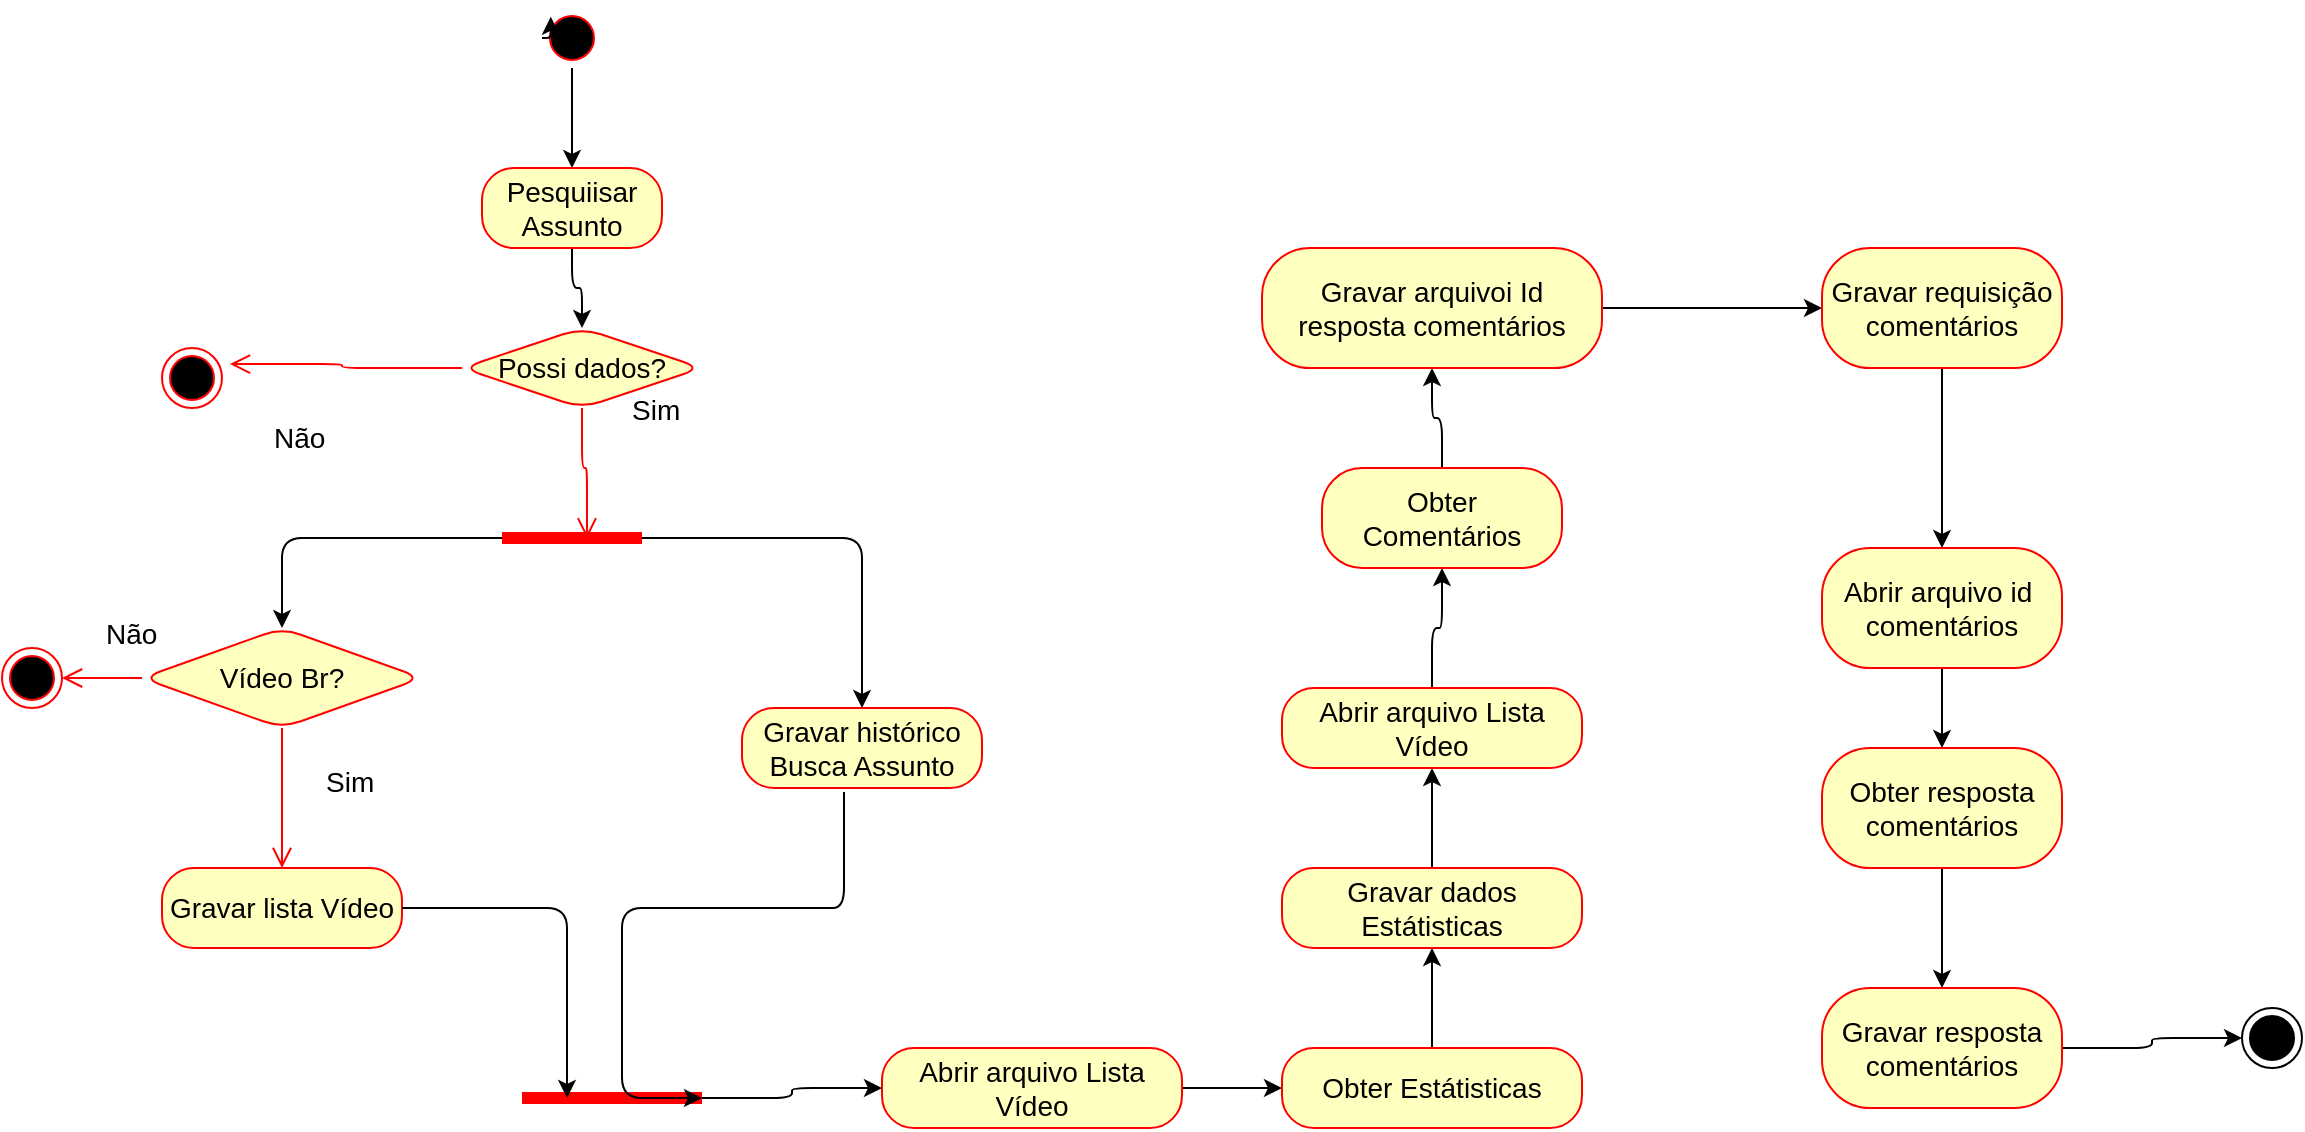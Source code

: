 <mxfile version="23.1.5" type="device">
  <diagram name="Page-1" id="e7e014a7-5840-1c2e-5031-d8a46d1fe8dd">
    <mxGraphModel dx="2603" dy="835" grid="1" gridSize="10" guides="1" tooltips="1" connect="1" arrows="1" fold="1" page="1" pageScale="1" pageWidth="1169" pageHeight="826" background="none" math="0" shadow="0">
      <root>
        <mxCell id="0" />
        <mxCell id="1" parent="0" />
        <mxCell id="3H6qdyT3JAG9_fp3Z6Za-46" style="edgeStyle=orthogonalEdgeStyle;rounded=1;orthogonalLoop=1;jettySize=auto;html=1;fontSize=14;" edge="1" parent="1" source="3H6qdyT3JAG9_fp3Z6Za-42" target="3H6qdyT3JAG9_fp3Z6Za-44">
          <mxGeometry relative="1" as="geometry" />
        </mxCell>
        <mxCell id="3H6qdyT3JAG9_fp3Z6Za-42" value="" style="ellipse;html=1;shape=startState;fillColor=#000000;strokeColor=#ff0000;fontSize=14;rounded=1;" vertex="1" parent="1">
          <mxGeometry x="-250" y="30" width="30" height="30" as="geometry" />
        </mxCell>
        <mxCell id="3H6qdyT3JAG9_fp3Z6Za-97" value="" style="edgeStyle=orthogonalEdgeStyle;rounded=1;orthogonalLoop=1;jettySize=auto;html=1;fontSize=14;" edge="1" parent="1" source="3H6qdyT3JAG9_fp3Z6Za-44" target="3H6qdyT3JAG9_fp3Z6Za-94">
          <mxGeometry relative="1" as="geometry" />
        </mxCell>
        <mxCell id="3H6qdyT3JAG9_fp3Z6Za-44" value="Pesquiisar Assunto" style="rounded=1;whiteSpace=wrap;html=1;arcSize=40;fontColor=#000000;fillColor=#ffffc0;strokeColor=#ff0000;fontSize=14;" vertex="1" parent="1">
          <mxGeometry x="-280" y="110" width="90" height="40" as="geometry" />
        </mxCell>
        <mxCell id="3H6qdyT3JAG9_fp3Z6Za-48" value="Vídeo Br?" style="rhombus;whiteSpace=wrap;html=1;fontColor=#000000;fillColor=#ffffc0;strokeColor=#ff0000;fontSize=14;rounded=1;" vertex="1" parent="1">
          <mxGeometry x="-450" y="340" width="140" height="50" as="geometry" />
        </mxCell>
        <mxCell id="3H6qdyT3JAG9_fp3Z6Za-49" value="Não" style="edgeStyle=orthogonalEdgeStyle;html=1;align=left;verticalAlign=bottom;endArrow=open;endSize=8;strokeColor=#ff0000;rounded=1;fontSize=14;" edge="1" source="3H6qdyT3JAG9_fp3Z6Za-48" parent="1" target="3H6qdyT3JAG9_fp3Z6Za-57">
          <mxGeometry x="-1" y="-97" relative="1" as="geometry">
            <mxPoint x="137.5" y="210" as="targetPoint" />
            <mxPoint x="7" y="-36" as="offset" />
          </mxGeometry>
        </mxCell>
        <mxCell id="3H6qdyT3JAG9_fp3Z6Za-50" value="Sim" style="edgeStyle=orthogonalEdgeStyle;html=1;align=left;verticalAlign=top;endArrow=open;endSize=8;strokeColor=#ff0000;rounded=1;fontSize=14;" edge="1" source="3H6qdyT3JAG9_fp3Z6Za-48" parent="1" target="3H6qdyT3JAG9_fp3Z6Za-56">
          <mxGeometry x="-1" y="97" relative="1" as="geometry">
            <mxPoint x="-429.38" y="574.5" as="targetPoint" />
            <mxPoint x="90" y="-60" as="offset" />
          </mxGeometry>
        </mxCell>
        <mxCell id="3H6qdyT3JAG9_fp3Z6Za-53" value="Gravar histórico Busca Assunto" style="rounded=1;whiteSpace=wrap;html=1;arcSize=40;fontColor=#000000;fillColor=#ffffc0;strokeColor=#ff0000;fontSize=14;" vertex="1" parent="1">
          <mxGeometry x="-150" y="380" width="120" height="40" as="geometry" />
        </mxCell>
        <mxCell id="3H6qdyT3JAG9_fp3Z6Za-56" value="" style="ellipse;html=1;shape=endState;fillColor=#000000;strokeColor=#ff0000;fontSize=14;rounded=1;" vertex="1" parent="1">
          <mxGeometry x="-520" y="350" width="30" height="30" as="geometry" />
        </mxCell>
        <mxCell id="3H6qdyT3JAG9_fp3Z6Za-57" value="Gravar lista Vídeo" style="rounded=1;whiteSpace=wrap;html=1;arcSize=40;fontColor=#000000;fillColor=#ffffc0;strokeColor=#ff0000;fontSize=14;" vertex="1" parent="1">
          <mxGeometry x="-440" y="460" width="120" height="40" as="geometry" />
        </mxCell>
        <mxCell id="3H6qdyT3JAG9_fp3Z6Za-58" style="edgeStyle=orthogonalEdgeStyle;rounded=1;orthogonalLoop=1;jettySize=auto;html=1;exitX=0;exitY=0.5;exitDx=0;exitDy=0;entryX=0;entryY=0;entryDx=0;entryDy=0;fontSize=14;" edge="1" parent="1" source="3H6qdyT3JAG9_fp3Z6Za-42" target="3H6qdyT3JAG9_fp3Z6Za-42">
          <mxGeometry relative="1" as="geometry" />
        </mxCell>
        <mxCell id="3H6qdyT3JAG9_fp3Z6Za-128" style="edgeStyle=orthogonalEdgeStyle;rounded=1;orthogonalLoop=1;jettySize=auto;html=1;fontSize=14;" edge="1" parent="1" source="3H6qdyT3JAG9_fp3Z6Za-65" target="3H6qdyT3JAG9_fp3Z6Za-91">
          <mxGeometry relative="1" as="geometry" />
        </mxCell>
        <mxCell id="3H6qdyT3JAG9_fp3Z6Za-65" value="Abrir arquivo Lista Vídeo" style="rounded=1;whiteSpace=wrap;html=1;arcSize=40;fontColor=#000000;fillColor=#ffffc0;strokeColor=#ff0000;fontSize=14;" vertex="1" parent="1">
          <mxGeometry x="-80" y="550" width="150" height="40" as="geometry" />
        </mxCell>
        <mxCell id="3H6qdyT3JAG9_fp3Z6Za-127" value="" style="edgeStyle=orthogonalEdgeStyle;rounded=1;orthogonalLoop=1;jettySize=auto;html=1;fontSize=14;" edge="1" parent="1" source="3H6qdyT3JAG9_fp3Z6Za-72" target="3H6qdyT3JAG9_fp3Z6Za-65">
          <mxGeometry relative="1" as="geometry" />
        </mxCell>
        <mxCell id="3H6qdyT3JAG9_fp3Z6Za-72" value="" style="shape=line;html=1;strokeWidth=6;strokeColor=#ff0000;rotation=0;fontSize=14;rounded=1;" vertex="1" parent="1">
          <mxGeometry x="-260" y="570" width="90" height="10" as="geometry" />
        </mxCell>
        <mxCell id="3H6qdyT3JAG9_fp3Z6Za-119" style="edgeStyle=orthogonalEdgeStyle;rounded=1;orthogonalLoop=1;jettySize=auto;html=1;entryX=0.5;entryY=0;entryDx=0;entryDy=0;fontSize=14;" edge="1" parent="1" source="3H6qdyT3JAG9_fp3Z6Za-85" target="3H6qdyT3JAG9_fp3Z6Za-48">
          <mxGeometry relative="1" as="geometry" />
        </mxCell>
        <mxCell id="3H6qdyT3JAG9_fp3Z6Za-120" style="edgeStyle=orthogonalEdgeStyle;rounded=1;orthogonalLoop=1;jettySize=auto;html=1;exitX=0.75;exitY=0.5;exitDx=0;exitDy=0;exitPerimeter=0;fontSize=14;" edge="1" parent="1" source="3H6qdyT3JAG9_fp3Z6Za-85" target="3H6qdyT3JAG9_fp3Z6Za-53">
          <mxGeometry relative="1" as="geometry" />
        </mxCell>
        <mxCell id="3H6qdyT3JAG9_fp3Z6Za-85" value="" style="shape=line;html=1;strokeWidth=6;strokeColor=#ff0000;rotation=0;fontSize=14;rounded=1;" vertex="1" parent="1">
          <mxGeometry x="-270" y="290" width="70" height="10" as="geometry" />
        </mxCell>
        <mxCell id="3H6qdyT3JAG9_fp3Z6Za-129" style="edgeStyle=orthogonalEdgeStyle;rounded=1;orthogonalLoop=1;jettySize=auto;html=1;fontSize=14;" edge="1" parent="1" source="3H6qdyT3JAG9_fp3Z6Za-91" target="3H6qdyT3JAG9_fp3Z6Za-101">
          <mxGeometry relative="1" as="geometry" />
        </mxCell>
        <mxCell id="3H6qdyT3JAG9_fp3Z6Za-91" value="Obter Estátisticas" style="rounded=1;whiteSpace=wrap;html=1;arcSize=40;fontColor=#000000;fillColor=#ffffc0;strokeColor=#ff0000;fontSize=14;" vertex="1" parent="1">
          <mxGeometry x="120" y="550" width="150" height="40" as="geometry" />
        </mxCell>
        <mxCell id="3H6qdyT3JAG9_fp3Z6Za-94" value="Possi dados?" style="rhombus;whiteSpace=wrap;html=1;fontColor=#000000;fillColor=#ffffc0;strokeColor=#ff0000;fontSize=14;rounded=1;" vertex="1" parent="1">
          <mxGeometry x="-290" y="190" width="120" height="40" as="geometry" />
        </mxCell>
        <mxCell id="3H6qdyT3JAG9_fp3Z6Za-95" value="Sim" style="edgeStyle=orthogonalEdgeStyle;html=1;align=left;verticalAlign=bottom;endArrow=open;endSize=8;strokeColor=#ff0000;rounded=1;entryX=0.607;entryY=0.519;entryDx=0;entryDy=0;entryPerimeter=0;fontSize=14;" edge="1" source="3H6qdyT3JAG9_fp3Z6Za-94" parent="1" target="3H6qdyT3JAG9_fp3Z6Za-85">
          <mxGeometry x="-0.646" y="23" relative="1" as="geometry">
            <mxPoint x="170" y="240" as="targetPoint" />
            <mxPoint as="offset" />
          </mxGeometry>
        </mxCell>
        <mxCell id="3H6qdyT3JAG9_fp3Z6Za-96" value="Não" style="edgeStyle=orthogonalEdgeStyle;html=1;align=left;verticalAlign=top;endArrow=open;endSize=8;strokeColor=#ff0000;rounded=1;entryX=1.133;entryY=0.267;entryDx=0;entryDy=0;entryPerimeter=0;fontSize=14;" edge="1" source="3H6qdyT3JAG9_fp3Z6Za-94" parent="1" target="3H6qdyT3JAG9_fp3Z6Za-98">
          <mxGeometry x="0.67" y="22" relative="1" as="geometry">
            <mxPoint x="-215" y="310" as="targetPoint" />
            <mxPoint as="offset" />
          </mxGeometry>
        </mxCell>
        <mxCell id="3H6qdyT3JAG9_fp3Z6Za-98" value="" style="ellipse;html=1;shape=endState;fillColor=#000000;strokeColor=#ff0000;fontSize=14;rounded=1;" vertex="1" parent="1">
          <mxGeometry x="-440" y="200" width="30" height="30" as="geometry" />
        </mxCell>
        <mxCell id="3H6qdyT3JAG9_fp3Z6Za-130" value="" style="edgeStyle=orthogonalEdgeStyle;rounded=1;orthogonalLoop=1;jettySize=auto;html=1;fontSize=14;" edge="1" parent="1" source="3H6qdyT3JAG9_fp3Z6Za-101" target="3H6qdyT3JAG9_fp3Z6Za-103">
          <mxGeometry relative="1" as="geometry" />
        </mxCell>
        <mxCell id="3H6qdyT3JAG9_fp3Z6Za-101" value="Gravar dados Estátisticas" style="rounded=1;whiteSpace=wrap;html=1;arcSize=40;fontColor=#000000;fillColor=#ffffc0;strokeColor=#ff0000;fontSize=14;" vertex="1" parent="1">
          <mxGeometry x="120" y="460" width="150" height="40" as="geometry" />
        </mxCell>
        <mxCell id="3H6qdyT3JAG9_fp3Z6Za-105" value="" style="edgeStyle=orthogonalEdgeStyle;rounded=1;orthogonalLoop=1;jettySize=auto;html=1;fontSize=14;" edge="1" parent="1" source="3H6qdyT3JAG9_fp3Z6Za-103" target="3H6qdyT3JAG9_fp3Z6Za-104">
          <mxGeometry relative="1" as="geometry" />
        </mxCell>
        <mxCell id="3H6qdyT3JAG9_fp3Z6Za-103" value="Abrir arquivo Lista Vídeo" style="rounded=1;whiteSpace=wrap;html=1;arcSize=40;fontColor=#000000;fillColor=#ffffc0;strokeColor=#ff0000;fontSize=14;" vertex="1" parent="1">
          <mxGeometry x="120" y="370" width="150" height="40" as="geometry" />
        </mxCell>
        <mxCell id="3H6qdyT3JAG9_fp3Z6Za-109" value="" style="edgeStyle=orthogonalEdgeStyle;rounded=1;orthogonalLoop=1;jettySize=auto;html=1;fontSize=14;" edge="1" parent="1" source="3H6qdyT3JAG9_fp3Z6Za-104" target="3H6qdyT3JAG9_fp3Z6Za-108">
          <mxGeometry relative="1" as="geometry">
            <mxPoint x="402.5" y="230" as="targetPoint" />
          </mxGeometry>
        </mxCell>
        <mxCell id="3H6qdyT3JAG9_fp3Z6Za-104" value="Obter Comentários" style="whiteSpace=wrap;html=1;fillColor=#ffffc0;strokeColor=#ff0000;fontColor=#000000;rounded=1;arcSize=40;fontSize=14;" vertex="1" parent="1">
          <mxGeometry x="140" y="260" width="120" height="50" as="geometry" />
        </mxCell>
        <mxCell id="3H6qdyT3JAG9_fp3Z6Za-132" value="" style="edgeStyle=orthogonalEdgeStyle;rounded=1;orthogonalLoop=1;jettySize=auto;html=1;fontSize=14;" edge="1" parent="1" source="3H6qdyT3JAG9_fp3Z6Za-108" target="3H6qdyT3JAG9_fp3Z6Za-131">
          <mxGeometry relative="1" as="geometry" />
        </mxCell>
        <mxCell id="3H6qdyT3JAG9_fp3Z6Za-108" value="Gravar arquivoi Id resposta comentários" style="rounded=1;whiteSpace=wrap;html=1;fillColor=#ffffc0;strokeColor=#ff0000;fontColor=#000000;arcSize=40;fontSize=14;" vertex="1" parent="1">
          <mxGeometry x="110" y="150" width="170" height="60" as="geometry" />
        </mxCell>
        <mxCell id="3H6qdyT3JAG9_fp3Z6Za-123" style="edgeStyle=orthogonalEdgeStyle;rounded=1;orthogonalLoop=1;jettySize=auto;html=1;entryX=0.25;entryY=0.5;entryDx=0;entryDy=0;entryPerimeter=0;fontSize=14;" edge="1" parent="1" source="3H6qdyT3JAG9_fp3Z6Za-57" target="3H6qdyT3JAG9_fp3Z6Za-72">
          <mxGeometry relative="1" as="geometry" />
        </mxCell>
        <mxCell id="3H6qdyT3JAG9_fp3Z6Za-125" style="edgeStyle=orthogonalEdgeStyle;rounded=1;orthogonalLoop=1;jettySize=auto;html=1;entryX=1;entryY=0.5;entryDx=0;entryDy=0;entryPerimeter=0;exitX=0.425;exitY=1.05;exitDx=0;exitDy=0;exitPerimeter=0;fontSize=14;" edge="1" parent="1" source="3H6qdyT3JAG9_fp3Z6Za-53" target="3H6qdyT3JAG9_fp3Z6Za-72">
          <mxGeometry relative="1" as="geometry">
            <Array as="points">
              <mxPoint x="-110" y="480" />
              <mxPoint x="-210" y="480" />
              <mxPoint x="-210" y="550" />
            </Array>
          </mxGeometry>
        </mxCell>
        <mxCell id="3H6qdyT3JAG9_fp3Z6Za-134" value="" style="edgeStyle=orthogonalEdgeStyle;rounded=1;orthogonalLoop=1;jettySize=auto;html=1;fontSize=14;" edge="1" parent="1" source="3H6qdyT3JAG9_fp3Z6Za-131" target="3H6qdyT3JAG9_fp3Z6Za-133">
          <mxGeometry relative="1" as="geometry" />
        </mxCell>
        <mxCell id="3H6qdyT3JAG9_fp3Z6Za-131" value="Gravar requisição comentários" style="rounded=1;whiteSpace=wrap;html=1;fillColor=#ffffc0;strokeColor=#ff0000;fontColor=#000000;arcSize=40;fontSize=14;" vertex="1" parent="1">
          <mxGeometry x="390" y="150" width="120" height="60" as="geometry" />
        </mxCell>
        <mxCell id="3H6qdyT3JAG9_fp3Z6Za-136" style="edgeStyle=orthogonalEdgeStyle;rounded=1;orthogonalLoop=1;jettySize=auto;html=1;fontSize=14;" edge="1" parent="1" source="3H6qdyT3JAG9_fp3Z6Za-133" target="3H6qdyT3JAG9_fp3Z6Za-135">
          <mxGeometry relative="1" as="geometry" />
        </mxCell>
        <mxCell id="3H6qdyT3JAG9_fp3Z6Za-133" value="Abrir arquivo id&amp;nbsp; comentários" style="rounded=1;whiteSpace=wrap;html=1;fillColor=#ffffc0;strokeColor=#ff0000;fontColor=#000000;arcSize=40;fontSize=14;" vertex="1" parent="1">
          <mxGeometry x="390" y="300" width="120" height="60" as="geometry" />
        </mxCell>
        <mxCell id="3H6qdyT3JAG9_fp3Z6Za-138" style="edgeStyle=orthogonalEdgeStyle;rounded=1;orthogonalLoop=1;jettySize=auto;html=1;fontSize=14;" edge="1" parent="1" source="3H6qdyT3JAG9_fp3Z6Za-135" target="3H6qdyT3JAG9_fp3Z6Za-137">
          <mxGeometry relative="1" as="geometry" />
        </mxCell>
        <mxCell id="3H6qdyT3JAG9_fp3Z6Za-135" value="Obter resposta comentários" style="rounded=1;whiteSpace=wrap;html=1;fillColor=#ffffc0;strokeColor=#ff0000;fontColor=#000000;arcSize=40;fontSize=14;" vertex="1" parent="1">
          <mxGeometry x="390" y="400" width="120" height="60" as="geometry" />
        </mxCell>
        <mxCell id="3H6qdyT3JAG9_fp3Z6Za-140" style="edgeStyle=orthogonalEdgeStyle;rounded=1;orthogonalLoop=1;jettySize=auto;html=1;" edge="1" parent="1" source="3H6qdyT3JAG9_fp3Z6Za-137" target="3H6qdyT3JAG9_fp3Z6Za-141">
          <mxGeometry relative="1" as="geometry">
            <mxPoint x="630" y="545" as="targetPoint" />
          </mxGeometry>
        </mxCell>
        <mxCell id="3H6qdyT3JAG9_fp3Z6Za-137" value="Gravar resposta comentários" style="rounded=1;whiteSpace=wrap;html=1;fillColor=#ffffc0;strokeColor=#ff0000;fontColor=#000000;arcSize=40;fontSize=14;" vertex="1" parent="1">
          <mxGeometry x="390" y="520" width="120" height="60" as="geometry" />
        </mxCell>
        <mxCell id="3H6qdyT3JAG9_fp3Z6Za-141" value="" style="ellipse;html=1;shape=endState;fillColor=strokeColor;rounded=1;" vertex="1" parent="1">
          <mxGeometry x="600" y="530" width="30" height="30" as="geometry" />
        </mxCell>
      </root>
    </mxGraphModel>
  </diagram>
</mxfile>
